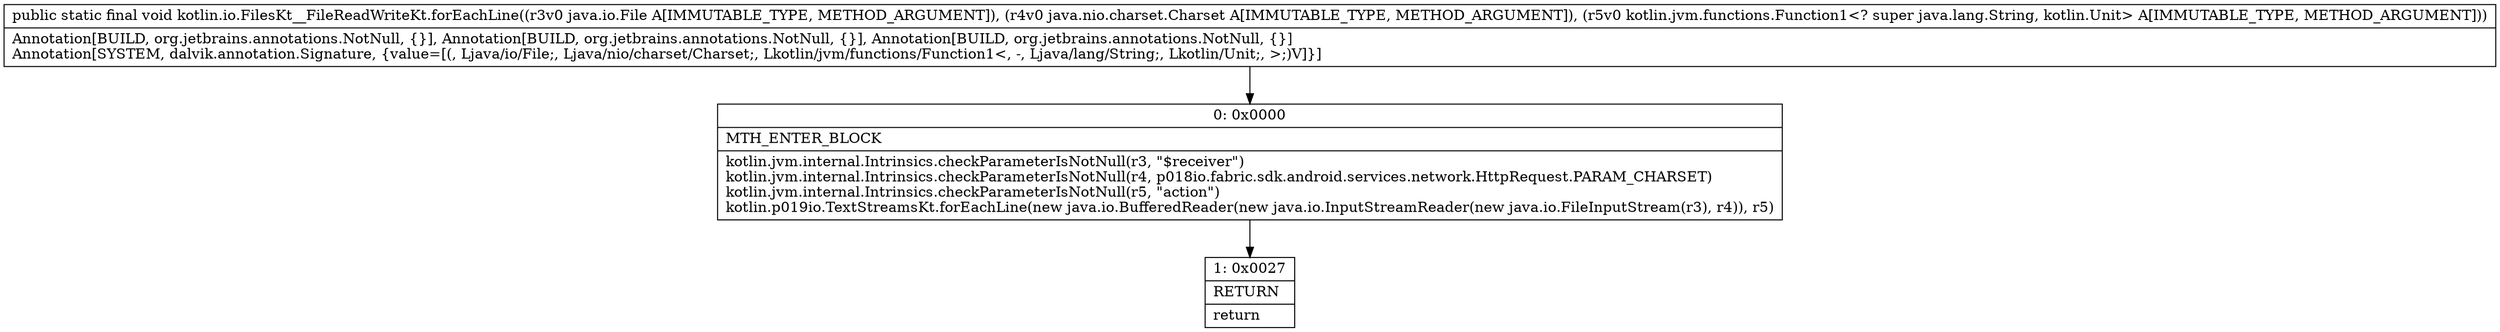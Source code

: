 digraph "CFG forkotlin.io.FilesKt__FileReadWriteKt.forEachLine(Ljava\/io\/File;Ljava\/nio\/charset\/Charset;Lkotlin\/jvm\/functions\/Function1;)V" {
Node_0 [shape=record,label="{0\:\ 0x0000|MTH_ENTER_BLOCK\l|kotlin.jvm.internal.Intrinsics.checkParameterIsNotNull(r3, \"$receiver\")\lkotlin.jvm.internal.Intrinsics.checkParameterIsNotNull(r4, p018io.fabric.sdk.android.services.network.HttpRequest.PARAM_CHARSET)\lkotlin.jvm.internal.Intrinsics.checkParameterIsNotNull(r5, \"action\")\lkotlin.p019io.TextStreamsKt.forEachLine(new java.io.BufferedReader(new java.io.InputStreamReader(new java.io.FileInputStream(r3), r4)), r5)\l}"];
Node_1 [shape=record,label="{1\:\ 0x0027|RETURN\l|return\l}"];
MethodNode[shape=record,label="{public static final void kotlin.io.FilesKt__FileReadWriteKt.forEachLine((r3v0 java.io.File A[IMMUTABLE_TYPE, METHOD_ARGUMENT]), (r4v0 java.nio.charset.Charset A[IMMUTABLE_TYPE, METHOD_ARGUMENT]), (r5v0 kotlin.jvm.functions.Function1\<? super java.lang.String, kotlin.Unit\> A[IMMUTABLE_TYPE, METHOD_ARGUMENT]))  | Annotation[BUILD, org.jetbrains.annotations.NotNull, \{\}], Annotation[BUILD, org.jetbrains.annotations.NotNull, \{\}], Annotation[BUILD, org.jetbrains.annotations.NotNull, \{\}]\lAnnotation[SYSTEM, dalvik.annotation.Signature, \{value=[(, Ljava\/io\/File;, Ljava\/nio\/charset\/Charset;, Lkotlin\/jvm\/functions\/Function1\<, \-, Ljava\/lang\/String;, Lkotlin\/Unit;, \>;)V]\}]\l}"];
MethodNode -> Node_0;
Node_0 -> Node_1;
}

